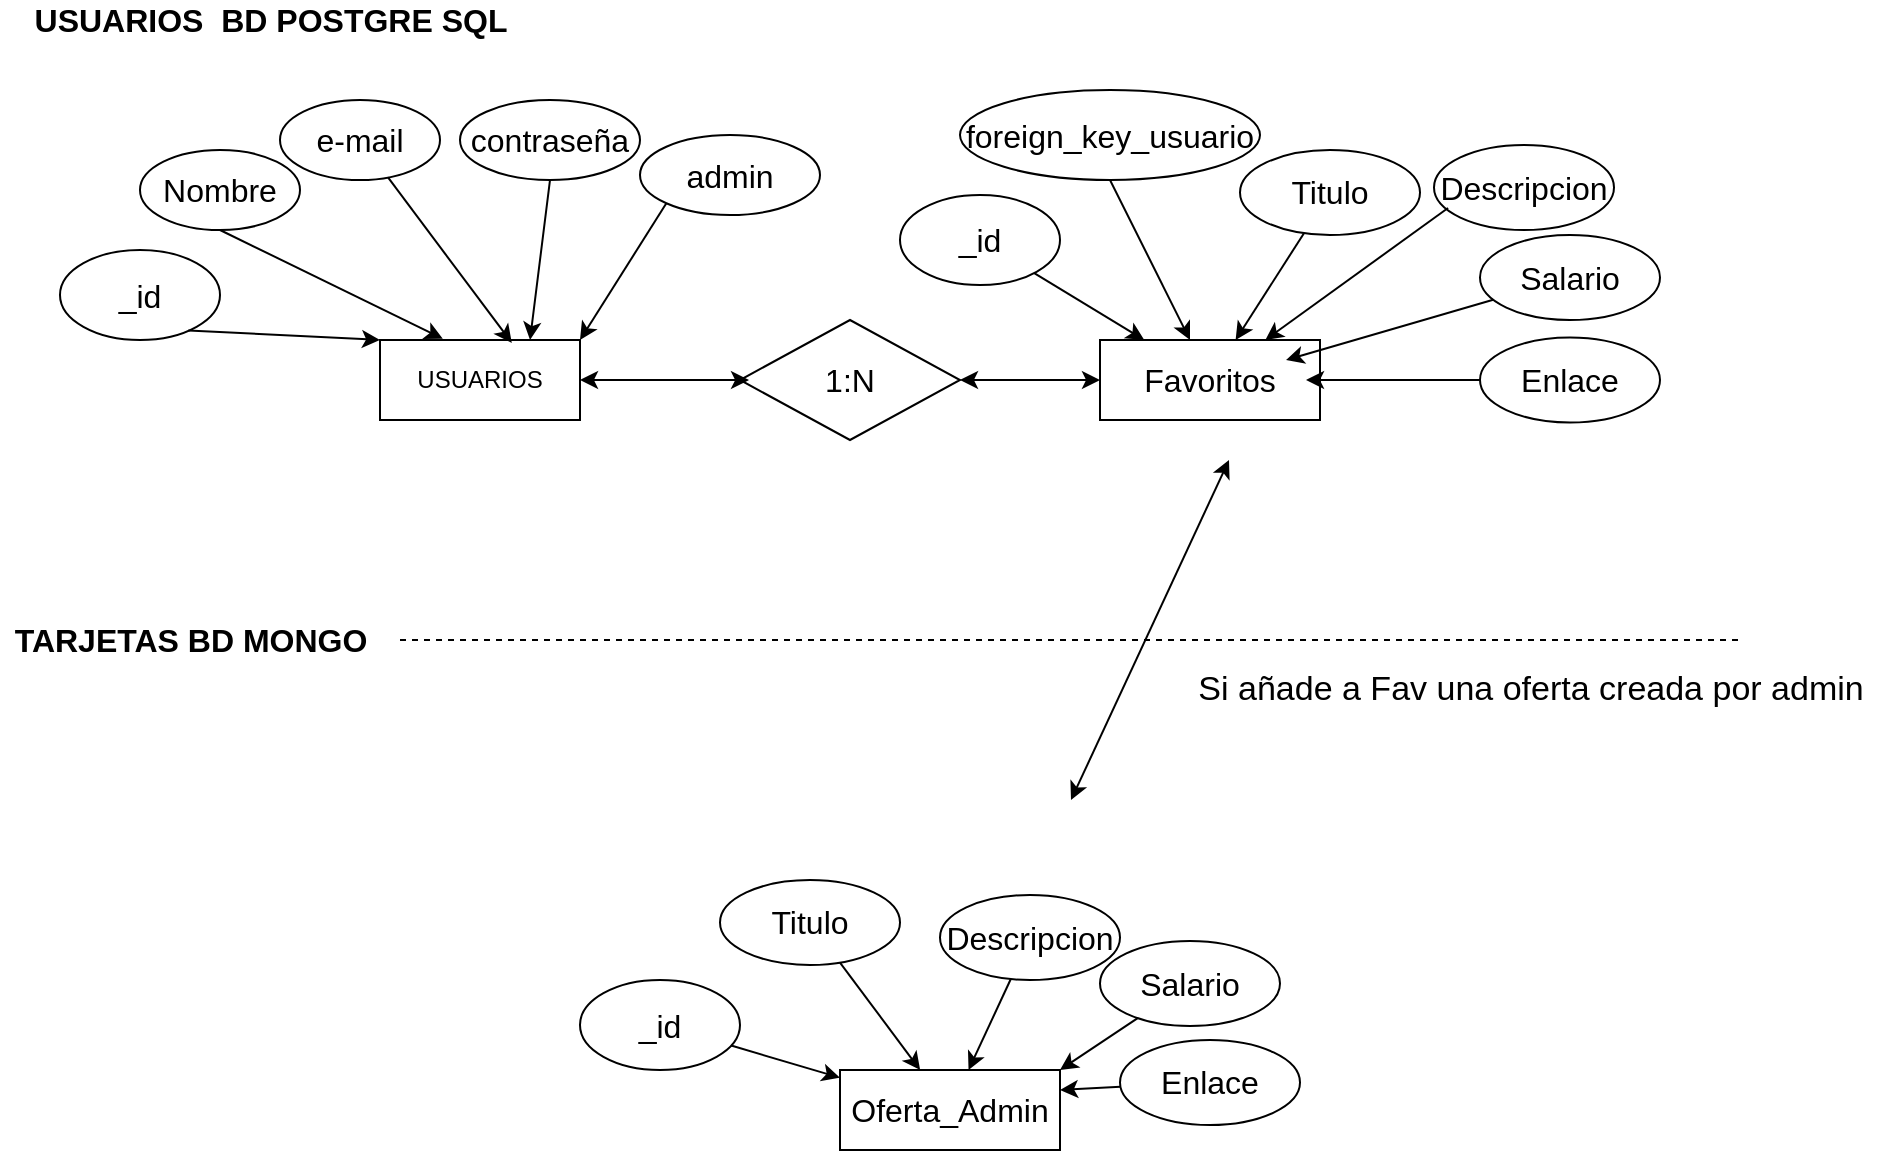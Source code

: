 <mxfile version="15.7.3" type="device"><diagram id="C5RBs43oDa-KdzZeNtuy" name="Page-1"><mxGraphModel dx="1102" dy="732" grid="1" gridSize="10" guides="1" tooltips="1" connect="1" arrows="1" fold="1" page="1" pageScale="1" pageWidth="827" pageHeight="1169" math="0" shadow="0"><root><mxCell id="WIyWlLk6GJQsqaUBKTNV-0"/><mxCell id="WIyWlLk6GJQsqaUBKTNV-1" parent="WIyWlLk6GJQsqaUBKTNV-0"/><mxCell id="xrvkYkc3C-BbTcTQEIOH-0" value="&lt;div&gt;USUARIOS&lt;/div&gt;" style="rounded=0;whiteSpace=wrap;html=1;" parent="WIyWlLk6GJQsqaUBKTNV-1" vertex="1"><mxGeometry x="300" y="250" width="100" height="40" as="geometry"/></mxCell><mxCell id="xrvkYkc3C-BbTcTQEIOH-2" value="USUARIOS&amp;nbsp; BD POSTGRE SQL" style="text;html=1;resizable=0;autosize=1;align=center;verticalAlign=middle;points=[];fillColor=none;strokeColor=none;rounded=0;fontSize=16;fontStyle=1" parent="WIyWlLk6GJQsqaUBKTNV-1" vertex="1"><mxGeometry x="120" y="80" width="250" height="20" as="geometry"/></mxCell><mxCell id="xrvkYkc3C-BbTcTQEIOH-5" value="Nombre" style="ellipse;whiteSpace=wrap;html=1;fontSize=16;" parent="WIyWlLk6GJQsqaUBKTNV-1" vertex="1"><mxGeometry x="180" y="155" width="80" height="40" as="geometry"/></mxCell><mxCell id="xrvkYkc3C-BbTcTQEIOH-7" value="_id" style="ellipse;whiteSpace=wrap;html=1;fontSize=16;" parent="WIyWlLk6GJQsqaUBKTNV-1" vertex="1"><mxGeometry x="140" y="205" width="80" height="45" as="geometry"/></mxCell><mxCell id="xrvkYkc3C-BbTcTQEIOH-11" value="" style="endArrow=classic;html=1;rounded=0;fontSize=16;entryX=0;entryY=0;entryDx=0;entryDy=0;exitX=0.802;exitY=0.894;exitDx=0;exitDy=0;exitPerimeter=0;" parent="WIyWlLk6GJQsqaUBKTNV-1" source="xrvkYkc3C-BbTcTQEIOH-7" target="xrvkYkc3C-BbTcTQEIOH-0" edge="1"><mxGeometry width="50" height="50" relative="1" as="geometry"><mxPoint x="250" y="200" as="sourcePoint"/><mxPoint x="300" y="150" as="targetPoint"/></mxGeometry></mxCell><mxCell id="xrvkYkc3C-BbTcTQEIOH-12" value="" style="endArrow=classic;html=1;rounded=0;fontSize=16;exitX=0.5;exitY=1;exitDx=0;exitDy=0;entryX=0.314;entryY=-0.016;entryDx=0;entryDy=0;entryPerimeter=0;" parent="WIyWlLk6GJQsqaUBKTNV-1" source="xrvkYkc3C-BbTcTQEIOH-5" target="xrvkYkc3C-BbTcTQEIOH-0" edge="1"><mxGeometry width="50" height="50" relative="1" as="geometry"><mxPoint x="264.16" y="215.23" as="sourcePoint"/><mxPoint x="330" y="230" as="targetPoint"/></mxGeometry></mxCell><mxCell id="xrvkYkc3C-BbTcTQEIOH-13" value="&lt;div&gt;e-mail&lt;/div&gt;" style="ellipse;whiteSpace=wrap;html=1;fontSize=16;" parent="WIyWlLk6GJQsqaUBKTNV-1" vertex="1"><mxGeometry x="250" y="130" width="80" height="40" as="geometry"/></mxCell><mxCell id="xrvkYkc3C-BbTcTQEIOH-14" value="contraseña" style="ellipse;whiteSpace=wrap;html=1;fontSize=16;" parent="WIyWlLk6GJQsqaUBKTNV-1" vertex="1"><mxGeometry x="340" y="130" width="90" height="40" as="geometry"/></mxCell><mxCell id="xrvkYkc3C-BbTcTQEIOH-16" value="" style="endArrow=classic;html=1;rounded=0;fontSize=16;entryX=0.659;entryY=0.036;entryDx=0;entryDy=0;entryPerimeter=0;" parent="WIyWlLk6GJQsqaUBKTNV-1" target="xrvkYkc3C-BbTcTQEIOH-0" edge="1" source="xrvkYkc3C-BbTcTQEIOH-13"><mxGeometry width="50" height="50" relative="1" as="geometry"><mxPoint x="388.6" y="190.0" as="sourcePoint"/><mxPoint x="430.0" y="239.36" as="targetPoint"/></mxGeometry></mxCell><mxCell id="xrvkYkc3C-BbTcTQEIOH-17" value="" style="endArrow=classic;html=1;rounded=0;fontSize=16;exitX=0.5;exitY=1;exitDx=0;exitDy=0;entryX=0.75;entryY=0;entryDx=0;entryDy=0;" parent="WIyWlLk6GJQsqaUBKTNV-1" source="xrvkYkc3C-BbTcTQEIOH-14" target="xrvkYkc3C-BbTcTQEIOH-0" edge="1"><mxGeometry width="50" height="50" relative="1" as="geometry"><mxPoint x="480.0" y="200.64" as="sourcePoint"/><mxPoint x="521.4" y="250.0" as="targetPoint"/></mxGeometry></mxCell><mxCell id="xrvkYkc3C-BbTcTQEIOH-18" value="&lt;div&gt;Favoritos&lt;/div&gt;" style="rounded=0;whiteSpace=wrap;html=1;fontSize=16;" parent="WIyWlLk6GJQsqaUBKTNV-1" vertex="1"><mxGeometry x="660" y="250" width="110" height="40" as="geometry"/></mxCell><mxCell id="xrvkYkc3C-BbTcTQEIOH-19" value="_id" style="ellipse;whiteSpace=wrap;html=1;fontSize=16;" parent="WIyWlLk6GJQsqaUBKTNV-1" vertex="1"><mxGeometry x="560" y="177.5" width="80" height="45" as="geometry"/></mxCell><mxCell id="xrvkYkc3C-BbTcTQEIOH-20" value="" style="endArrow=classic;html=1;rounded=0;fontSize=16;" parent="WIyWlLk6GJQsqaUBKTNV-1" source="xrvkYkc3C-BbTcTQEIOH-19" target="xrvkYkc3C-BbTcTQEIOH-18" edge="1"><mxGeometry width="50" height="50" relative="1" as="geometry"><mxPoint x="590" y="180.0" as="sourcePoint"/><mxPoint x="635.84" y="199.77" as="targetPoint"/></mxGeometry></mxCell><mxCell id="xrvkYkc3C-BbTcTQEIOH-21" value="1:N" style="rhombus;whiteSpace=wrap;html=1;fontSize=16;" parent="WIyWlLk6GJQsqaUBKTNV-1" vertex="1"><mxGeometry x="480" y="240" width="110" height="60" as="geometry"/></mxCell><mxCell id="xrvkYkc3C-BbTcTQEIOH-22" value="" style="endArrow=classic;startArrow=classic;html=1;rounded=0;fontSize=16;exitX=1;exitY=0.5;exitDx=0;exitDy=0;entryX=0.041;entryY=0.501;entryDx=0;entryDy=0;entryPerimeter=0;" parent="WIyWlLk6GJQsqaUBKTNV-1" source="xrvkYkc3C-BbTcTQEIOH-0" target="xrvkYkc3C-BbTcTQEIOH-21" edge="1"><mxGeometry width="50" height="50" relative="1" as="geometry"><mxPoint x="410" y="320" as="sourcePoint"/><mxPoint x="460" y="270" as="targetPoint"/></mxGeometry></mxCell><mxCell id="xrvkYkc3C-BbTcTQEIOH-25" value="" style="endArrow=classic;startArrow=classic;html=1;rounded=0;fontSize=16;" parent="WIyWlLk6GJQsqaUBKTNV-1" source="xrvkYkc3C-BbTcTQEIOH-21" target="xrvkYkc3C-BbTcTQEIOH-18" edge="1"><mxGeometry width="50" height="50" relative="1" as="geometry"><mxPoint x="590" y="269.66" as="sourcePoint"/><mxPoint x="674.51" y="269.72" as="targetPoint"/></mxGeometry></mxCell><mxCell id="xrvkYkc3C-BbTcTQEIOH-26" value="foreign_key_usuario" style="ellipse;whiteSpace=wrap;html=1;fontSize=16;" parent="WIyWlLk6GJQsqaUBKTNV-1" vertex="1"><mxGeometry x="590" y="125" width="150" height="45" as="geometry"/></mxCell><mxCell id="xrvkYkc3C-BbTcTQEIOH-27" value="TARJETAS BD MONGO" style="text;html=1;resizable=0;autosize=1;align=center;verticalAlign=middle;points=[];fillColor=none;strokeColor=none;rounded=0;fontSize=16;fontStyle=1" parent="WIyWlLk6GJQsqaUBKTNV-1" vertex="1"><mxGeometry x="110" y="390" width="190" height="20" as="geometry"/></mxCell><mxCell id="xrvkYkc3C-BbTcTQEIOH-28" value="" style="endArrow=classic;html=1;rounded=0;fontSize=16;exitX=0.5;exitY=1;exitDx=0;exitDy=0;" parent="WIyWlLk6GJQsqaUBKTNV-1" source="xrvkYkc3C-BbTcTQEIOH-26" target="xrvkYkc3C-BbTcTQEIOH-18" edge="1"><mxGeometry width="50" height="50" relative="1" as="geometry"><mxPoint x="690.015" y="194.999" as="sourcePoint"/><mxPoint x="739.994" y="252.29" as="targetPoint"/></mxGeometry></mxCell><mxCell id="xrvkYkc3C-BbTcTQEIOH-29" value="&lt;div&gt;Titulo&lt;/div&gt;" style="ellipse;whiteSpace=wrap;html=1;fontSize=16;" parent="WIyWlLk6GJQsqaUBKTNV-1" vertex="1"><mxGeometry x="730" y="155" width="90" height="42.5" as="geometry"/></mxCell><mxCell id="xrvkYkc3C-BbTcTQEIOH-30" value="" style="endArrow=classic;html=1;rounded=0;fontSize=16;" parent="WIyWlLk6GJQsqaUBKTNV-1" source="xrvkYkc3C-BbTcTQEIOH-29" target="xrvkYkc3C-BbTcTQEIOH-18" edge="1"><mxGeometry width="50" height="50" relative="1" as="geometry"><mxPoint x="817.96" y="220" as="sourcePoint"/><mxPoint x="810" y="277.5" as="targetPoint"/></mxGeometry></mxCell><mxCell id="xrvkYkc3C-BbTcTQEIOH-32" value="Descripcion" style="ellipse;whiteSpace=wrap;html=1;fontSize=16;" parent="WIyWlLk6GJQsqaUBKTNV-1" vertex="1"><mxGeometry x="827" y="152.5" width="90" height="42.5" as="geometry"/></mxCell><mxCell id="xrvkYkc3C-BbTcTQEIOH-33" value="Salario" style="ellipse;whiteSpace=wrap;html=1;fontSize=16;" parent="WIyWlLk6GJQsqaUBKTNV-1" vertex="1"><mxGeometry x="850" y="197.5" width="90" height="42.5" as="geometry"/></mxCell><mxCell id="xrvkYkc3C-BbTcTQEIOH-34" value="Enlace" style="ellipse;whiteSpace=wrap;html=1;fontSize=16;" parent="WIyWlLk6GJQsqaUBKTNV-1" vertex="1"><mxGeometry x="850" y="248.75" width="90" height="42.5" as="geometry"/></mxCell><mxCell id="xrvkYkc3C-BbTcTQEIOH-35" value="" style="endArrow=classic;html=1;rounded=0;fontSize=16;exitX=0.078;exitY=0.741;exitDx=0;exitDy=0;exitPerimeter=0;" parent="WIyWlLk6GJQsqaUBKTNV-1" source="xrvkYkc3C-BbTcTQEIOH-32" target="xrvkYkc3C-BbTcTQEIOH-18" edge="1"><mxGeometry width="50" height="50" relative="1" as="geometry"><mxPoint x="806.023" y="220.004" as="sourcePoint"/><mxPoint x="770.002" y="280.79" as="targetPoint"/></mxGeometry></mxCell><mxCell id="xrvkYkc3C-BbTcTQEIOH-36" value="" style="endArrow=classic;html=1;rounded=0;fontSize=16;" parent="WIyWlLk6GJQsqaUBKTNV-1" source="xrvkYkc3C-BbTcTQEIOH-33" edge="1"><mxGeometry width="50" height="50" relative="1" as="geometry"><mxPoint x="844.02" y="193.992" as="sourcePoint"/><mxPoint x="753" y="260" as="targetPoint"/></mxGeometry></mxCell><mxCell id="xrvkYkc3C-BbTcTQEIOH-37" value="" style="endArrow=classic;html=1;rounded=0;fontSize=16;" parent="WIyWlLk6GJQsqaUBKTNV-1" source="xrvkYkc3C-BbTcTQEIOH-34" edge="1"><mxGeometry width="50" height="50" relative="1" as="geometry"><mxPoint x="854.02" y="203.992" as="sourcePoint"/><mxPoint x="763" y="270" as="targetPoint"/></mxGeometry></mxCell><mxCell id="xrvkYkc3C-BbTcTQEIOH-38" value="&lt;div&gt;Oferta_Admin&lt;/div&gt;" style="rounded=0;whiteSpace=wrap;html=1;fontSize=16;" parent="WIyWlLk6GJQsqaUBKTNV-1" vertex="1"><mxGeometry x="530" y="615" width="110" height="40" as="geometry"/></mxCell><mxCell id="xrvkYkc3C-BbTcTQEIOH-39" value="_id" style="ellipse;whiteSpace=wrap;html=1;fontSize=16;" parent="WIyWlLk6GJQsqaUBKTNV-1" vertex="1"><mxGeometry x="400" y="570" width="80" height="45" as="geometry"/></mxCell><mxCell id="xrvkYkc3C-BbTcTQEIOH-40" value="" style="endArrow=classic;html=1;rounded=0;fontSize=16;" parent="WIyWlLk6GJQsqaUBKTNV-1" source="xrvkYkc3C-BbTcTQEIOH-39" target="xrvkYkc3C-BbTcTQEIOH-38" edge="1"><mxGeometry width="50" height="50" relative="1" as="geometry"><mxPoint x="420" y="522.5" as="sourcePoint"/><mxPoint x="465.84" y="542.27" as="targetPoint"/></mxGeometry></mxCell><mxCell id="xrvkYkc3C-BbTcTQEIOH-44" value="&lt;div&gt;Titulo&lt;/div&gt;" style="ellipse;whiteSpace=wrap;html=1;fontSize=16;" parent="WIyWlLk6GJQsqaUBKTNV-1" vertex="1"><mxGeometry x="470" y="520" width="90" height="42.5" as="geometry"/></mxCell><mxCell id="xrvkYkc3C-BbTcTQEIOH-45" value="" style="endArrow=classic;html=1;rounded=0;fontSize=16;" parent="WIyWlLk6GJQsqaUBKTNV-1" source="xrvkYkc3C-BbTcTQEIOH-44" target="xrvkYkc3C-BbTcTQEIOH-38" edge="1"><mxGeometry width="50" height="50" relative="1" as="geometry"><mxPoint x="647.96" y="562.5" as="sourcePoint"/><mxPoint x="640" y="620" as="targetPoint"/></mxGeometry></mxCell><mxCell id="xrvkYkc3C-BbTcTQEIOH-46" value="Descripcion" style="ellipse;whiteSpace=wrap;html=1;fontSize=16;" parent="WIyWlLk6GJQsqaUBKTNV-1" vertex="1"><mxGeometry x="580" y="527.5" width="90" height="42.5" as="geometry"/></mxCell><mxCell id="xrvkYkc3C-BbTcTQEIOH-47" value="Salario" style="ellipse;whiteSpace=wrap;html=1;fontSize=16;" parent="WIyWlLk6GJQsqaUBKTNV-1" vertex="1"><mxGeometry x="660" y="550.5" width="90" height="42.5" as="geometry"/></mxCell><mxCell id="xrvkYkc3C-BbTcTQEIOH-48" value="Enlace" style="ellipse;whiteSpace=wrap;html=1;fontSize=16;" parent="WIyWlLk6GJQsqaUBKTNV-1" vertex="1"><mxGeometry x="670" y="600" width="90" height="42.5" as="geometry"/></mxCell><mxCell id="xrvkYkc3C-BbTcTQEIOH-49" value="" style="endArrow=classic;html=1;rounded=0;fontSize=16;" parent="WIyWlLk6GJQsqaUBKTNV-1" source="xrvkYkc3C-BbTcTQEIOH-46" target="xrvkYkc3C-BbTcTQEIOH-38" edge="1"><mxGeometry width="50" height="50" relative="1" as="geometry"><mxPoint x="636.023" y="562.504" as="sourcePoint"/><mxPoint x="600.002" y="623.29" as="targetPoint"/></mxGeometry></mxCell><mxCell id="xrvkYkc3C-BbTcTQEIOH-50" value="" style="endArrow=classic;html=1;rounded=0;fontSize=16;entryX=1;entryY=0;entryDx=0;entryDy=0;" parent="WIyWlLk6GJQsqaUBKTNV-1" source="xrvkYkc3C-BbTcTQEIOH-47" target="xrvkYkc3C-BbTcTQEIOH-38" edge="1"><mxGeometry width="50" height="50" relative="1" as="geometry"><mxPoint x="674.02" y="536.492" as="sourcePoint"/><mxPoint x="583" y="602.5" as="targetPoint"/></mxGeometry></mxCell><mxCell id="xrvkYkc3C-BbTcTQEIOH-51" value="" style="endArrow=classic;html=1;rounded=0;fontSize=16;entryX=1;entryY=0.25;entryDx=0;entryDy=0;" parent="WIyWlLk6GJQsqaUBKTNV-1" source="xrvkYkc3C-BbTcTQEIOH-48" target="xrvkYkc3C-BbTcTQEIOH-38" edge="1"><mxGeometry width="50" height="50" relative="1" as="geometry"><mxPoint x="684.02" y="546.492" as="sourcePoint"/><mxPoint x="593" y="612.5" as="targetPoint"/></mxGeometry></mxCell><mxCell id="xrvkYkc3C-BbTcTQEIOH-52" value="" style="endArrow=classic;startArrow=classic;html=1;rounded=0;fontSize=25;fontStyle=1;labelPosition=center;verticalLabelPosition=top;align=center;verticalAlign=bottom;" parent="WIyWlLk6GJQsqaUBKTNV-1" edge="1"><mxGeometry width="50" height="50" relative="1" as="geometry"><mxPoint x="645.5" y="480" as="sourcePoint"/><mxPoint x="724.5" y="310" as="targetPoint"/></mxGeometry></mxCell><mxCell id="xrvkYkc3C-BbTcTQEIOH-58" value="" style="endArrow=none;dashed=1;html=1;rounded=0;fontSize=25;" parent="WIyWlLk6GJQsqaUBKTNV-1" edge="1"><mxGeometry width="50" height="50" relative="1" as="geometry"><mxPoint x="310" y="400" as="sourcePoint"/><mxPoint x="980" y="400" as="targetPoint"/></mxGeometry></mxCell><mxCell id="xrvkYkc3C-BbTcTQEIOH-59" value="&lt;font style=&quot;font-size: 17px&quot;&gt;Si añade a Fav una oferta&lt;font style=&quot;font-size: 17px&quot;&gt; creada por admin&lt;/font&gt;&lt;/font&gt;" style="text;html=1;align=center;verticalAlign=middle;resizable=0;points=[];autosize=1;strokeColor=none;fillColor=none;fontSize=25;" parent="WIyWlLk6GJQsqaUBKTNV-1" vertex="1"><mxGeometry x="700" y="400" width="350" height="40" as="geometry"/></mxCell><mxCell id="G65YHuFW10XiIIF5jKO5-0" value="admin" style="ellipse;whiteSpace=wrap;html=1;fontSize=16;" vertex="1" parent="WIyWlLk6GJQsqaUBKTNV-1"><mxGeometry x="430" y="147.5" width="90" height="40" as="geometry"/></mxCell><mxCell id="G65YHuFW10XiIIF5jKO5-1" value="" style="endArrow=classic;html=1;rounded=0;fontSize=16;exitX=0;exitY=1;exitDx=0;exitDy=0;entryX=1;entryY=0;entryDx=0;entryDy=0;" edge="1" parent="WIyWlLk6GJQsqaUBKTNV-1" source="G65YHuFW10XiIIF5jKO5-0" target="xrvkYkc3C-BbTcTQEIOH-0"><mxGeometry width="50" height="50" relative="1" as="geometry"><mxPoint x="445" y="180" as="sourcePoint"/><mxPoint x="410" y="270" as="targetPoint"/></mxGeometry></mxCell></root></mxGraphModel></diagram></mxfile>